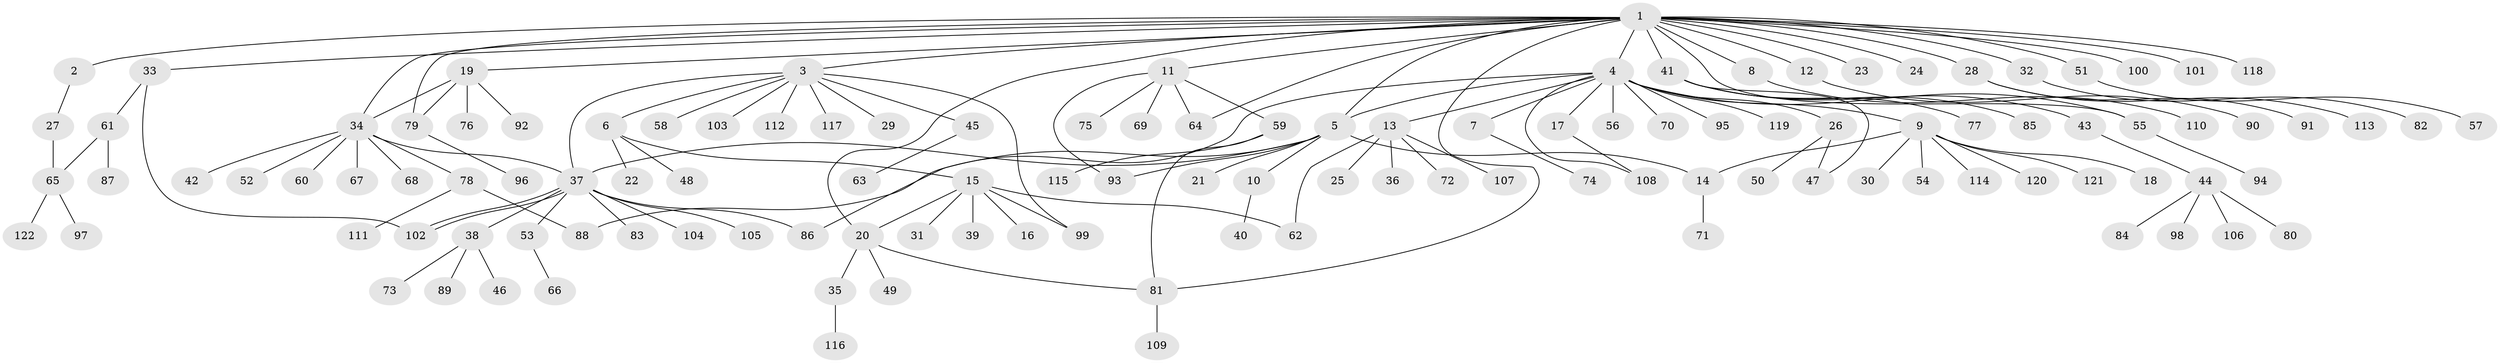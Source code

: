 // Generated by graph-tools (version 1.1) at 2025/35/03/09/25 02:35:18]
// undirected, 122 vertices, 142 edges
graph export_dot {
graph [start="1"]
  node [color=gray90,style=filled];
  1;
  2;
  3;
  4;
  5;
  6;
  7;
  8;
  9;
  10;
  11;
  12;
  13;
  14;
  15;
  16;
  17;
  18;
  19;
  20;
  21;
  22;
  23;
  24;
  25;
  26;
  27;
  28;
  29;
  30;
  31;
  32;
  33;
  34;
  35;
  36;
  37;
  38;
  39;
  40;
  41;
  42;
  43;
  44;
  45;
  46;
  47;
  48;
  49;
  50;
  51;
  52;
  53;
  54;
  55;
  56;
  57;
  58;
  59;
  60;
  61;
  62;
  63;
  64;
  65;
  66;
  67;
  68;
  69;
  70;
  71;
  72;
  73;
  74;
  75;
  76;
  77;
  78;
  79;
  80;
  81;
  82;
  83;
  84;
  85;
  86;
  87;
  88;
  89;
  90;
  91;
  92;
  93;
  94;
  95;
  96;
  97;
  98;
  99;
  100;
  101;
  102;
  103;
  104;
  105;
  106;
  107;
  108;
  109;
  110;
  111;
  112;
  113;
  114;
  115;
  116;
  117;
  118;
  119;
  120;
  121;
  122;
  1 -- 2;
  1 -- 3;
  1 -- 4;
  1 -- 5;
  1 -- 8;
  1 -- 11;
  1 -- 12;
  1 -- 19;
  1 -- 20;
  1 -- 23;
  1 -- 24;
  1 -- 28;
  1 -- 32;
  1 -- 33;
  1 -- 34;
  1 -- 41;
  1 -- 51;
  1 -- 55;
  1 -- 64;
  1 -- 79;
  1 -- 81;
  1 -- 100;
  1 -- 101;
  1 -- 118;
  2 -- 27;
  3 -- 6;
  3 -- 29;
  3 -- 37;
  3 -- 45;
  3 -- 58;
  3 -- 99;
  3 -- 103;
  3 -- 112;
  3 -- 117;
  4 -- 5;
  4 -- 7;
  4 -- 9;
  4 -- 13;
  4 -- 17;
  4 -- 26;
  4 -- 55;
  4 -- 56;
  4 -- 70;
  4 -- 86;
  4 -- 95;
  4 -- 108;
  4 -- 119;
  5 -- 10;
  5 -- 14;
  5 -- 21;
  5 -- 37;
  5 -- 88;
  5 -- 93;
  6 -- 15;
  6 -- 22;
  6 -- 48;
  7 -- 74;
  8 -- 110;
  9 -- 14;
  9 -- 18;
  9 -- 30;
  9 -- 54;
  9 -- 114;
  9 -- 120;
  9 -- 121;
  10 -- 40;
  11 -- 59;
  11 -- 64;
  11 -- 69;
  11 -- 75;
  11 -- 93;
  12 -- 90;
  13 -- 25;
  13 -- 36;
  13 -- 62;
  13 -- 72;
  13 -- 107;
  14 -- 71;
  15 -- 16;
  15 -- 20;
  15 -- 31;
  15 -- 39;
  15 -- 62;
  15 -- 99;
  17 -- 108;
  19 -- 34;
  19 -- 76;
  19 -- 79;
  19 -- 92;
  20 -- 35;
  20 -- 49;
  20 -- 81;
  26 -- 47;
  26 -- 50;
  27 -- 65;
  28 -- 91;
  28 -- 113;
  32 -- 82;
  33 -- 61;
  33 -- 102;
  34 -- 37;
  34 -- 42;
  34 -- 52;
  34 -- 60;
  34 -- 67;
  34 -- 68;
  34 -- 78;
  35 -- 116;
  37 -- 38;
  37 -- 53;
  37 -- 83;
  37 -- 86;
  37 -- 102;
  37 -- 102;
  37 -- 104;
  37 -- 105;
  38 -- 46;
  38 -- 73;
  38 -- 89;
  41 -- 43;
  41 -- 47;
  41 -- 77;
  41 -- 85;
  43 -- 44;
  44 -- 80;
  44 -- 84;
  44 -- 98;
  44 -- 106;
  45 -- 63;
  51 -- 57;
  53 -- 66;
  55 -- 94;
  59 -- 81;
  59 -- 115;
  61 -- 65;
  61 -- 87;
  65 -- 97;
  65 -- 122;
  78 -- 88;
  78 -- 111;
  79 -- 96;
  81 -- 109;
}
